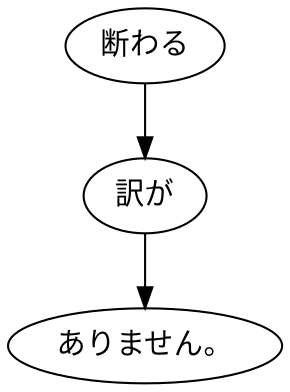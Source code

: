digraph graph8445 {
	node0 [label="断わる"];
	node1 [label="訳が"];
	node2 [label="ありません。"];
	node0 -> node1;
	node1 -> node2;
}
